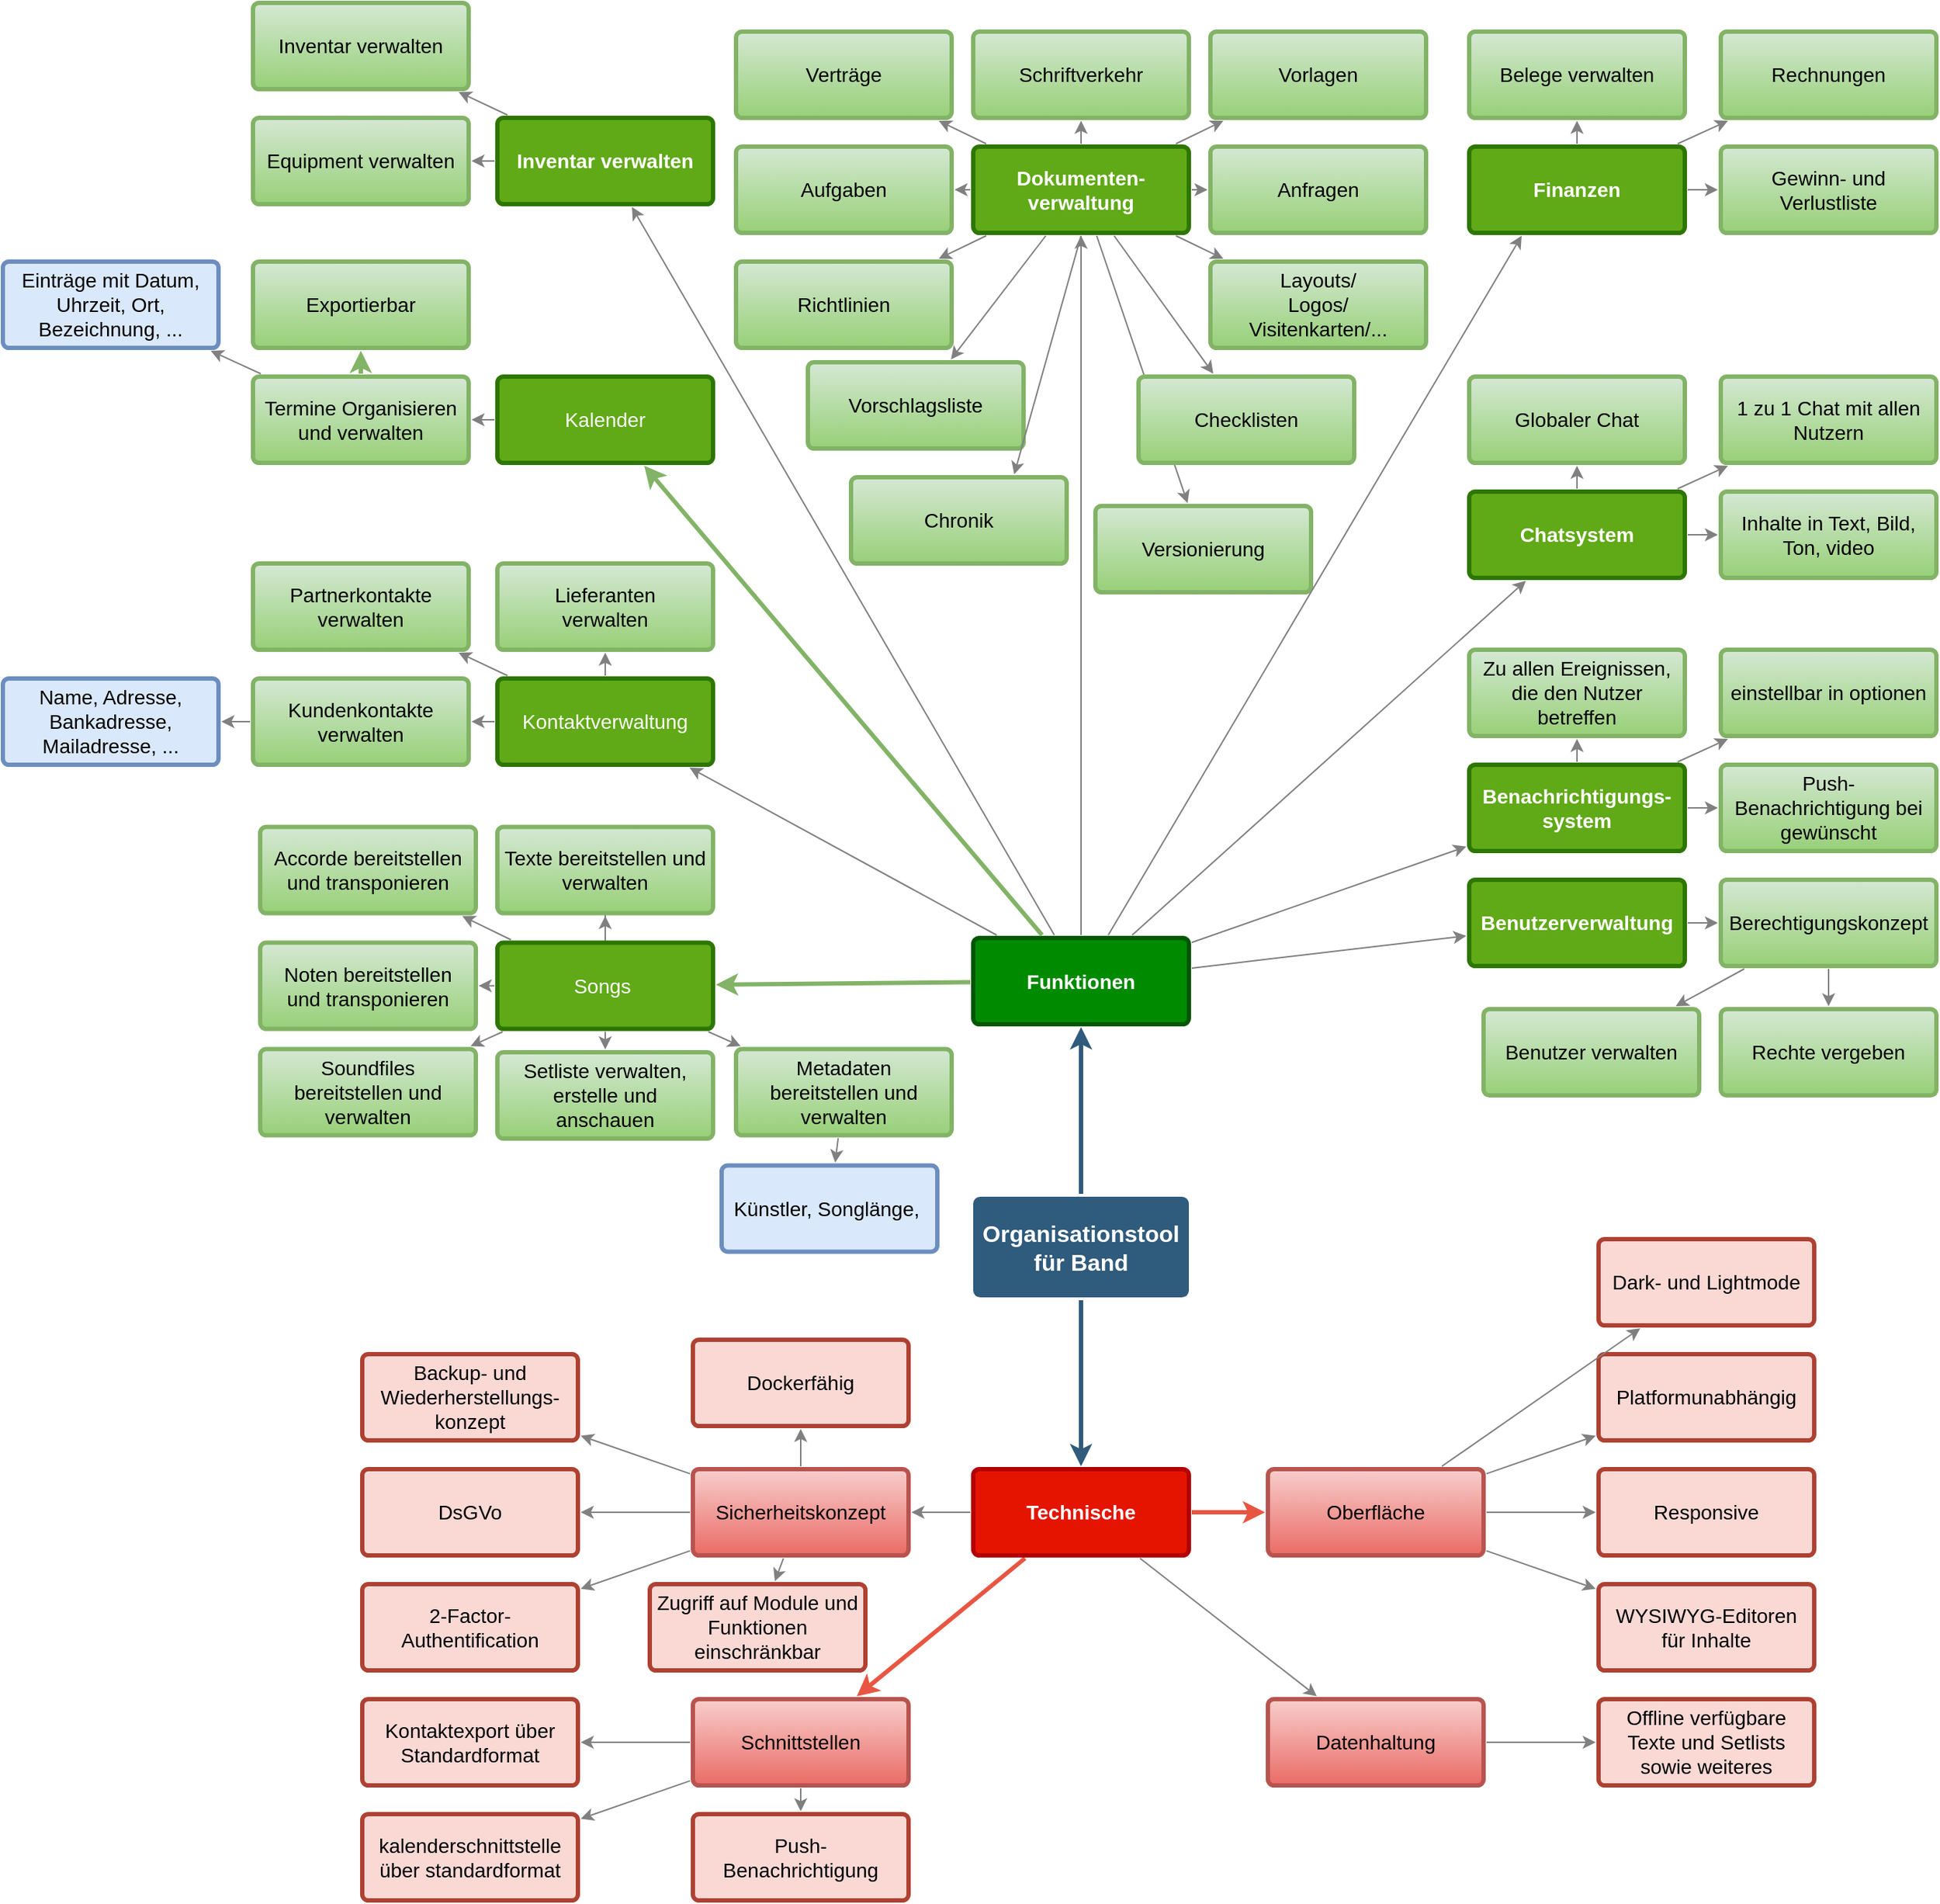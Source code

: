 <mxfile version="12.6.1" type="github">
  <diagram id="6a731a19-8d31-9384-78a2-239565b7b9f0" name="Page-1">
    <mxGraphModel dx="3086" dy="1657" grid="1" gridSize="10" guides="1" tooltips="1" connect="1" arrows="1" fold="1" page="1" pageScale="1" pageWidth="1169" pageHeight="827" background="#ffffff" math="0" shadow="0">
      <root>
        <mxCell id="0"/>
        <mxCell id="1" parent="0"/>
        <mxCell id="1745" value="" style="edgeStyle=none;rounded=0;jumpStyle=none;html=1;shadow=0;labelBackgroundColor=none;startArrow=none;startFill=0;endArrow=classic;endFill=1;jettySize=auto;orthogonalLoop=1;strokeColor=#2F5B7C;strokeWidth=3;fontFamily=Helvetica;fontSize=16;fontColor=#23445D;spacing=5;" parent="1" source="1749" target="1764" edge="1">
          <mxGeometry relative="1" as="geometry"/>
        </mxCell>
        <mxCell id="1748" value="" style="edgeStyle=none;rounded=0;jumpStyle=none;html=1;shadow=0;labelBackgroundColor=none;startArrow=none;startFill=0;endArrow=classic;endFill=1;jettySize=auto;orthogonalLoop=1;strokeColor=#2F5B7C;strokeWidth=3;fontFamily=Helvetica;fontSize=16;fontColor=#23445D;spacing=5;" parent="1" source="1749" target="1753" edge="1">
          <mxGeometry relative="1" as="geometry"/>
        </mxCell>
        <mxCell id="1749" value="Organisationstool für Band" style="rounded=1;whiteSpace=wrap;html=1;shadow=0;labelBackgroundColor=none;strokeColor=none;strokeWidth=3;fillColor=#2F5B7C;fontFamily=Helvetica;fontSize=16;fontColor=#FFFFFF;align=center;fontStyle=1;spacing=5;arcSize=7;perimeterSpacing=2;" parent="1" vertex="1">
          <mxGeometry x="-455" y="20.5" width="150" height="70" as="geometry"/>
        </mxCell>
        <mxCell id="1751" value="" style="edgeStyle=none;rounded=1;jumpStyle=none;html=1;shadow=0;labelBackgroundColor=none;startArrow=none;startFill=0;jettySize=auto;orthogonalLoop=1;strokeColor=#E85642;strokeWidth=3;fontFamily=Helvetica;fontSize=14;fontColor=#FFFFFF;spacing=5;fontStyle=1;fillColor=#b0e3e6;" parent="1" source="1753" target="1755" edge="1">
          <mxGeometry relative="1" as="geometry"/>
        </mxCell>
        <mxCell id="1752" value="" style="edgeStyle=none;rounded=1;jumpStyle=none;html=1;shadow=0;labelBackgroundColor=none;startArrow=none;startFill=0;jettySize=auto;orthogonalLoop=1;strokeColor=#E85642;strokeWidth=3;fontFamily=Helvetica;fontSize=14;fontColor=#FFFFFF;spacing=5;fontStyle=1;fillColor=#b0e3e6;" parent="1" source="1753" target="1754" edge="1">
          <mxGeometry relative="1" as="geometry"/>
        </mxCell>
        <mxCell id="g6IqDXz1Ok6miaDa0M3m-1898" value="" style="edgeStyle=none;rounded=0;orthogonalLoop=1;jettySize=auto;html=1;strokeColor=#808080;" parent="1" source="1753" target="g6IqDXz1Ok6miaDa0M3m-1885" edge="1">
          <mxGeometry relative="1" as="geometry"/>
        </mxCell>
        <mxCell id="1753" value="Technische" style="rounded=1;whiteSpace=wrap;html=1;shadow=0;labelBackgroundColor=none;strokeColor=#B20000;strokeWidth=3;fillColor=#e51400;fontFamily=Helvetica;fontSize=14;fontColor=#ffffff;align=center;spacing=5;fontStyle=1;arcSize=7;perimeterSpacing=2;" parent="1" vertex="1">
          <mxGeometry x="-455" y="210" width="150" height="60" as="geometry"/>
        </mxCell>
        <mxCell id="g6IqDXz1Ok6miaDa0M3m-1918" value="" style="edgeStyle=none;rounded=0;orthogonalLoop=1;jettySize=auto;html=1;strokeColor=#808080;" parent="1" source="1754" target="g6IqDXz1Ok6miaDa0M3m-1917" edge="1">
          <mxGeometry relative="1" as="geometry"/>
        </mxCell>
        <mxCell id="1754" value="Oberfläche" style="rounded=1;whiteSpace=wrap;html=1;shadow=0;labelBackgroundColor=none;strokeColor=#b85450;strokeWidth=3;fillColor=#f8cecc;fontFamily=Helvetica;fontSize=14;align=center;spacing=5;fontStyle=0;arcSize=7;perimeterSpacing=2;gradientColor=#ea6b66;" parent="1" vertex="1">
          <mxGeometry x="-250" y="210" width="150" height="60" as="geometry"/>
        </mxCell>
        <mxCell id="g6IqDXz1Ok6miaDa0M3m-1917" value="Responsive" style="rounded=1;whiteSpace=wrap;html=1;shadow=0;labelBackgroundColor=none;strokeColor=#ae4132;strokeWidth=3;fillColor=#fad9d5;fontFamily=Helvetica;fontSize=14;align=center;spacing=5;fontStyle=0;arcSize=7;perimeterSpacing=2;" parent="1" vertex="1">
          <mxGeometry x="-20" y="210" width="150" height="60" as="geometry"/>
        </mxCell>
        <mxCell id="g6IqDXz1Ok6miaDa0M3m-1908" value="" style="edgeStyle=none;rounded=0;orthogonalLoop=1;jettySize=auto;html=1;strokeColor=#808080;" parent="1" source="1755" target="g6IqDXz1Ok6miaDa0M3m-1907" edge="1">
          <mxGeometry relative="1" as="geometry"/>
        </mxCell>
        <mxCell id="g6IqDXz1Ok6miaDa0M3m-1910" value="" style="edgeStyle=none;rounded=0;orthogonalLoop=1;jettySize=auto;html=1;strokeColor=#808080;" parent="1" source="1755" target="g6IqDXz1Ok6miaDa0M3m-1909" edge="1">
          <mxGeometry relative="1" as="geometry"/>
        </mxCell>
        <mxCell id="1755" value="Schnittstellen" style="rounded=1;whiteSpace=wrap;html=1;shadow=0;labelBackgroundColor=none;strokeColor=#b85450;strokeWidth=3;fillColor=#f8cecc;fontFamily=Helvetica;fontSize=14;align=center;spacing=5;fontStyle=0;arcSize=7;perimeterSpacing=2;gradientColor=#ea6b66;" parent="1" vertex="1">
          <mxGeometry x="-650" y="370" width="150" height="60" as="geometry"/>
        </mxCell>
        <mxCell id="g6IqDXz1Ok6miaDa0M3m-1909" value="kalenderschnittstelle über standardformat" style="rounded=1;whiteSpace=wrap;html=1;shadow=0;labelBackgroundColor=none;strokeColor=#ae4132;strokeWidth=3;fillColor=#fad9d5;fontFamily=Helvetica;fontSize=14;align=center;spacing=5;fontStyle=0;arcSize=7;perimeterSpacing=2;" parent="1" vertex="1">
          <mxGeometry x="-880" y="450" width="150" height="60" as="geometry"/>
        </mxCell>
        <mxCell id="g6IqDXz1Ok6miaDa0M3m-1907" value="Kontaktexport über Standardformat" style="rounded=1;whiteSpace=wrap;html=1;shadow=0;labelBackgroundColor=none;strokeColor=#ae4132;strokeWidth=3;fillColor=#fad9d5;fontFamily=Helvetica;fontSize=14;align=center;spacing=5;fontStyle=0;arcSize=7;perimeterSpacing=2;" parent="1" vertex="1">
          <mxGeometry x="-880" y="370" width="150" height="60" as="geometry"/>
        </mxCell>
        <mxCell id="g6IqDXz1Ok6miaDa0M3m-1809" value="" style="edgeStyle=none;rounded=0;orthogonalLoop=1;jettySize=auto;html=1;strokeColor=#808080;" parent="1" source="1764" target="g6IqDXz1Ok6miaDa0M3m-1808" edge="1">
          <mxGeometry relative="1" as="geometry"/>
        </mxCell>
        <mxCell id="g6IqDXz1Ok6miaDa0M3m-1815" value="" style="edgeStyle=none;rounded=0;orthogonalLoop=1;jettySize=auto;html=1;strokeColor=#808080;" parent="1" source="1764" target="g6IqDXz1Ok6miaDa0M3m-1814" edge="1">
          <mxGeometry relative="1" as="geometry"/>
        </mxCell>
        <mxCell id="1764" value="Funktionen" style="rounded=1;whiteSpace=wrap;html=1;shadow=0;labelBackgroundColor=none;strokeColor=#005700;strokeWidth=3;fillColor=#008a00;fontFamily=Helvetica;fontSize=14;align=center;spacing=5;fontStyle=1;arcSize=7;perimeterSpacing=2;fontColor=#ffffff;" parent="1" vertex="1">
          <mxGeometry x="-455" y="-159.5" width="150" height="60" as="geometry"/>
        </mxCell>
        <mxCell id="g6IqDXz1Ok6miaDa0M3m-1814" value="Dokumenten-verwaltung" style="rounded=1;whiteSpace=wrap;html=1;shadow=0;labelBackgroundColor=none;strokeColor=#2D7600;strokeWidth=3;fillColor=#60a917;fontFamily=Helvetica;fontSize=14;align=center;spacing=5;fontStyle=1;arcSize=7;perimeterSpacing=2;fontColor=#ffffff;" parent="1" vertex="1">
          <mxGeometry x="-455" y="-710" width="150" height="60" as="geometry"/>
        </mxCell>
        <mxCell id="g6IqDXz1Ok6miaDa0M3m-1811" value="" style="edgeStyle=none;rounded=0;orthogonalLoop=1;jettySize=auto;html=1;strokeColor=#808080;" parent="1" source="g6IqDXz1Ok6miaDa0M3m-1808" target="g6IqDXz1Ok6miaDa0M3m-1810" edge="1">
          <mxGeometry relative="1" as="geometry"/>
        </mxCell>
        <mxCell id="g6IqDXz1Ok6miaDa0M3m-1813" value="" style="edgeStyle=none;rounded=0;orthogonalLoop=1;jettySize=auto;html=1;strokeColor=#808080;" parent="1" source="g6IqDXz1Ok6miaDa0M3m-1808" target="g6IqDXz1Ok6miaDa0M3m-1812" edge="1">
          <mxGeometry relative="1" as="geometry"/>
        </mxCell>
        <mxCell id="g6IqDXz1Ok6miaDa0M3m-1808" value="Inventar verwalten" style="rounded=1;whiteSpace=wrap;html=1;shadow=0;labelBackgroundColor=none;strokeColor=#2D7600;strokeWidth=3;fillColor=#60a917;fontFamily=Helvetica;fontSize=14;align=center;spacing=5;fontStyle=1;arcSize=7;perimeterSpacing=2;fontColor=#ffffff;" parent="1" vertex="1">
          <mxGeometry x="-786" y="-730" width="150" height="60" as="geometry"/>
        </mxCell>
        <mxCell id="g6IqDXz1Ok6miaDa0M3m-1812" value="Inventar verwalten" style="rounded=1;whiteSpace=wrap;html=1;shadow=0;labelBackgroundColor=none;strokeColor=#82b366;strokeWidth=3;fillColor=#d5e8d4;fontFamily=Helvetica;fontSize=14;align=center;spacing=5;fontStyle=0;arcSize=7;perimeterSpacing=2;gradientColor=#97d077;" parent="1" vertex="1">
          <mxGeometry x="-956" y="-810" width="150" height="60" as="geometry"/>
        </mxCell>
        <mxCell id="g6IqDXz1Ok6miaDa0M3m-1810" value="Equipment verwalten" style="rounded=1;whiteSpace=wrap;html=1;shadow=0;labelBackgroundColor=none;strokeColor=#82b366;strokeWidth=3;fillColor=#d5e8d4;fontFamily=Helvetica;fontSize=14;align=center;spacing=5;fontStyle=0;arcSize=7;perimeterSpacing=2;gradientColor=#97d077;" parent="1" vertex="1">
          <mxGeometry x="-956" y="-730" width="150" height="60" as="geometry"/>
        </mxCell>
        <mxCell id="g6IqDXz1Ok6miaDa0M3m-1883" value="" style="edgeStyle=none;rounded=0;orthogonalLoop=1;jettySize=auto;html=1;strokeColor=#808080;" parent="1" source="g6IqDXz1Ok6miaDa0M3m-1794" target="g6IqDXz1Ok6miaDa0M3m-1882" edge="1">
          <mxGeometry relative="1" as="geometry"/>
        </mxCell>
        <mxCell id="1765" value="Exportierbar" style="rounded=1;whiteSpace=wrap;html=1;shadow=0;labelBackgroundColor=none;strokeColor=#82b366;strokeWidth=3;fillColor=#d5e8d4;fontFamily=Helvetica;fontSize=14;align=center;spacing=5;arcSize=7;perimeterSpacing=2;gradientColor=#97d077;" parent="1" vertex="1">
          <mxGeometry x="-956" y="-630" width="150" height="60" as="geometry"/>
        </mxCell>
        <mxCell id="g6IqDXz1Ok6miaDa0M3m-1882" value="Einträge mit Datum, Uhrzeit, Ort, Bezeichnung, ..." style="rounded=1;whiteSpace=wrap;html=1;shadow=0;labelBackgroundColor=none;strokeColor=#6c8ebf;strokeWidth=3;fillColor=#dae8fc;fontFamily=Helvetica;fontSize=14;align=center;spacing=5;arcSize=7;perimeterSpacing=2;" parent="1" vertex="1">
          <mxGeometry x="-1130" y="-630" width="150" height="60" as="geometry"/>
        </mxCell>
        <mxCell id="1766" value="" style="edgeStyle=none;rounded=0;jumpStyle=none;html=1;shadow=0;labelBackgroundColor=none;startArrow=none;startFill=0;endArrow=classic;endFill=1;jettySize=auto;orthogonalLoop=1;strokeColor=#82b366;strokeWidth=3;fontFamily=Helvetica;fontSize=14;fontColor=#FFFFFF;spacing=5;gradientColor=#97d077;fillColor=#d5e8d4;" parent="1" source="g6IqDXz1Ok6miaDa0M3m-1794" target="1765" edge="1">
          <mxGeometry relative="1" as="geometry">
            <mxPoint x="-840" y="-500" as="sourcePoint"/>
          </mxGeometry>
        </mxCell>
        <mxCell id="g6IqDXz1Ok6miaDa0M3m-1795" value="" style="edgeStyle=none;rounded=0;orthogonalLoop=1;jettySize=auto;html=1;strokeColor=#808080;" parent="1" source="1767" target="g6IqDXz1Ok6miaDa0M3m-1794" edge="1">
          <mxGeometry relative="1" as="geometry"/>
        </mxCell>
        <mxCell id="g6IqDXz1Ok6miaDa0M3m-1799" value="" style="edgeStyle=none;rounded=0;orthogonalLoop=1;jettySize=auto;html=1;strokeColor=#808080;" parent="1" source="1764" target="g6IqDXz1Ok6miaDa0M3m-1798" edge="1">
          <mxGeometry relative="1" as="geometry"/>
        </mxCell>
        <mxCell id="1767" value="Kalender" style="rounded=1;whiteSpace=wrap;html=1;shadow=0;labelBackgroundColor=none;strokeColor=#2D7600;strokeWidth=3;fillColor=#60a917;fontFamily=Helvetica;fontSize=14;align=center;spacing=5;arcSize=7;perimeterSpacing=2;glass=0;comic=0;fontColor=#ffffff;" parent="1" vertex="1">
          <mxGeometry x="-786" y="-550" width="150" height="60" as="geometry"/>
        </mxCell>
        <mxCell id="g6IqDXz1Ok6miaDa0M3m-1801" value="" style="edgeStyle=none;rounded=0;orthogonalLoop=1;jettySize=auto;html=1;strokeColor=#808080;" parent="1" source="g6IqDXz1Ok6miaDa0M3m-1798" target="g6IqDXz1Ok6miaDa0M3m-1800" edge="1">
          <mxGeometry relative="1" as="geometry"/>
        </mxCell>
        <mxCell id="g6IqDXz1Ok6miaDa0M3m-1798" value="Kontaktverwaltung" style="rounded=1;whiteSpace=wrap;html=1;shadow=0;labelBackgroundColor=none;strokeColor=#2D7600;strokeWidth=3;fillColor=#60a917;fontFamily=Helvetica;fontSize=14;align=center;spacing=5;arcSize=7;perimeterSpacing=2;glass=0;comic=0;fontColor=#ffffff;" parent="1" vertex="1">
          <mxGeometry x="-786" y="-340" width="150" height="60" as="geometry"/>
        </mxCell>
        <mxCell id="g6IqDXz1Ok6miaDa0M3m-1803" value="" style="edgeStyle=none;rounded=0;orthogonalLoop=1;jettySize=auto;html=1;strokeColor=#808080;" parent="1" source="g6IqDXz1Ok6miaDa0M3m-1798" target="g6IqDXz1Ok6miaDa0M3m-1802" edge="1">
          <mxGeometry relative="1" as="geometry"/>
        </mxCell>
        <mxCell id="g6IqDXz1Ok6miaDa0M3m-1800" value="Lieferanten&lt;br&gt;verwalten" style="rounded=1;whiteSpace=wrap;html=1;shadow=0;labelBackgroundColor=none;strokeColor=#82b366;strokeWidth=3;fillColor=#d5e8d4;fontFamily=Helvetica;fontSize=14;align=center;spacing=5;arcSize=7;perimeterSpacing=2;glass=0;comic=0;gradientColor=#97d077;" parent="1" vertex="1">
          <mxGeometry x="-786" y="-420" width="150" height="60" as="geometry"/>
        </mxCell>
        <mxCell id="g6IqDXz1Ok6miaDa0M3m-1807" value="" style="edgeStyle=none;rounded=0;orthogonalLoop=1;jettySize=auto;html=1;strokeColor=#808080;exitX=0;exitY=0.5;exitDx=0;exitDy=0;" parent="1" source="g6IqDXz1Ok6miaDa0M3m-1798" target="g6IqDXz1Ok6miaDa0M3m-1806" edge="1">
          <mxGeometry relative="1" as="geometry"/>
        </mxCell>
        <mxCell id="g6IqDXz1Ok6miaDa0M3m-1802" value="Partnerkontakte verwalten" style="rounded=1;whiteSpace=wrap;html=1;shadow=0;labelBackgroundColor=none;strokeColor=#82b366;strokeWidth=3;fillColor=#d5e8d4;fontFamily=Helvetica;fontSize=14;align=center;spacing=5;arcSize=7;perimeterSpacing=2;glass=0;comic=0;gradientColor=#97d077;" parent="1" vertex="1">
          <mxGeometry x="-956" y="-420" width="150" height="60" as="geometry"/>
        </mxCell>
        <mxCell id="g6IqDXz1Ok6miaDa0M3m-1880" value="" style="edgeStyle=none;rounded=0;orthogonalLoop=1;jettySize=auto;html=1;strokeColor=#808080;" parent="1" source="g6IqDXz1Ok6miaDa0M3m-1806" target="g6IqDXz1Ok6miaDa0M3m-1879" edge="1">
          <mxGeometry relative="1" as="geometry"/>
        </mxCell>
        <mxCell id="g6IqDXz1Ok6miaDa0M3m-1806" value="Kundenkontakte verwalten" style="rounded=1;whiteSpace=wrap;html=1;shadow=0;labelBackgroundColor=none;strokeColor=#82b366;strokeWidth=3;fillColor=#d5e8d4;fontFamily=Helvetica;fontSize=14;align=center;spacing=5;arcSize=7;perimeterSpacing=2;glass=0;comic=0;gradientColor=#97d077;" parent="1" vertex="1">
          <mxGeometry x="-956" y="-340" width="150" height="60" as="geometry"/>
        </mxCell>
        <mxCell id="g6IqDXz1Ok6miaDa0M3m-1879" value="Name, Adresse, Bankadresse, Mailadresse, ..." style="rounded=1;whiteSpace=wrap;html=1;shadow=0;labelBackgroundColor=none;strokeColor=#6c8ebf;strokeWidth=3;fillColor=#dae8fc;fontFamily=Helvetica;fontSize=14;align=center;spacing=5;arcSize=7;perimeterSpacing=2;glass=0;comic=0;" parent="1" vertex="1">
          <mxGeometry x="-1130" y="-340" width="150" height="60" as="geometry"/>
        </mxCell>
        <mxCell id="g6IqDXz1Ok6miaDa0M3m-1794" value="Termine Organisieren und verwalten" style="rounded=1;whiteSpace=wrap;html=1;shadow=0;labelBackgroundColor=none;strokeColor=#82b366;strokeWidth=3;fillColor=#d5e8d4;fontFamily=Helvetica;fontSize=14;align=center;spacing=5;arcSize=7;perimeterSpacing=2;glass=0;comic=0;gradientColor=#97d077;" parent="1" vertex="1">
          <mxGeometry x="-956" y="-550" width="150" height="60" as="geometry"/>
        </mxCell>
        <mxCell id="1768" value="" style="edgeStyle=none;rounded=0;jumpStyle=none;html=1;shadow=0;labelBackgroundColor=none;startArrow=none;startFill=0;endArrow=classic;endFill=1;jettySize=auto;orthogonalLoop=1;strokeColor=#82b366;strokeWidth=3;fontFamily=Helvetica;fontSize=14;fontColor=#FFFFFF;spacing=5;gradientColor=#97d077;fillColor=#d5e8d4;" parent="1" source="1764" target="1767" edge="1">
          <mxGeometry relative="1" as="geometry"/>
        </mxCell>
        <mxCell id="g6IqDXz1Ok6miaDa0M3m-1782" value="" style="edgeStyle=orthogonalEdgeStyle;rounded=0;orthogonalLoop=1;jettySize=auto;html=1;strokeColor=#808080;" parent="1" source="1769" target="g6IqDXz1Ok6miaDa0M3m-1781" edge="1">
          <mxGeometry relative="1" as="geometry"/>
        </mxCell>
        <mxCell id="g6IqDXz1Ok6miaDa0M3m-1784" value="" style="rounded=0;orthogonalLoop=1;jettySize=auto;html=1;strokeColor=#808080;" parent="1" source="1769" target="g6IqDXz1Ok6miaDa0M3m-1783" edge="1">
          <mxGeometry relative="1" as="geometry"/>
        </mxCell>
        <mxCell id="g6IqDXz1Ok6miaDa0M3m-1786" value="" style="edgeStyle=none;rounded=0;orthogonalLoop=1;jettySize=auto;html=1;strokeColor=#808080;" parent="1" source="1769" target="g6IqDXz1Ok6miaDa0M3m-1785" edge="1">
          <mxGeometry relative="1" as="geometry"/>
        </mxCell>
        <mxCell id="g6IqDXz1Ok6miaDa0M3m-1788" value="" style="edgeStyle=none;rounded=0;orthogonalLoop=1;jettySize=auto;html=1;strokeColor=#808080;" parent="1" source="1769" target="g6IqDXz1Ok6miaDa0M3m-1787" edge="1">
          <mxGeometry relative="1" as="geometry"/>
        </mxCell>
        <mxCell id="g6IqDXz1Ok6miaDa0M3m-1790" value="" style="edgeStyle=none;rounded=0;orthogonalLoop=1;jettySize=auto;html=1;strokeColor=#808080;" parent="1" source="1769" target="g6IqDXz1Ok6miaDa0M3m-1789" edge="1">
          <mxGeometry relative="1" as="geometry"/>
        </mxCell>
        <mxCell id="g6IqDXz1Ok6miaDa0M3m-1797" value="" style="edgeStyle=none;rounded=0;orthogonalLoop=1;jettySize=auto;html=1;strokeColor=#808080;" parent="1" source="1769" target="g6IqDXz1Ok6miaDa0M3m-1796" edge="1">
          <mxGeometry relative="1" as="geometry"/>
        </mxCell>
        <mxCell id="1769" value="Songs&amp;nbsp;" style="rounded=1;whiteSpace=wrap;html=1;shadow=0;labelBackgroundColor=none;strokeColor=#2D7600;strokeWidth=3;fillColor=#60a917;fontFamily=Helvetica;fontSize=14;align=center;spacing=5;arcSize=7;perimeterSpacing=2;fontColor=#ffffff;" parent="1" vertex="1">
          <mxGeometry x="-786" y="-156.25" width="150" height="60" as="geometry"/>
        </mxCell>
        <mxCell id="g6IqDXz1Ok6miaDa0M3m-1796" value="Setliste verwalten, erstelle und anschauen" style="rounded=1;whiteSpace=wrap;html=1;shadow=0;labelBackgroundColor=none;strokeColor=#82b366;strokeWidth=3;fillColor=#d5e8d4;fontFamily=Helvetica;fontSize=14;align=center;spacing=5;arcSize=7;perimeterSpacing=2;gradientColor=#97d077;" parent="1" vertex="1">
          <mxGeometry x="-786" y="-80" width="150" height="60" as="geometry"/>
        </mxCell>
        <mxCell id="g6IqDXz1Ok6miaDa0M3m-1878" value="" style="edgeStyle=none;rounded=0;orthogonalLoop=1;jettySize=auto;html=1;strokeColor=#808080;" parent="1" source="g6IqDXz1Ok6miaDa0M3m-1789" target="g6IqDXz1Ok6miaDa0M3m-1877" edge="1">
          <mxGeometry relative="1" as="geometry"/>
        </mxCell>
        <mxCell id="g6IqDXz1Ok6miaDa0M3m-1789" value="Metadaten bereitstellen und verwalten" style="rounded=1;whiteSpace=wrap;html=1;shadow=0;labelBackgroundColor=none;strokeColor=#82b366;strokeWidth=3;fillColor=#d5e8d4;fontFamily=Helvetica;fontSize=14;align=center;spacing=5;arcSize=7;perimeterSpacing=2;gradientColor=#97d077;" parent="1" vertex="1">
          <mxGeometry x="-620" y="-82.25" width="150" height="60" as="geometry"/>
        </mxCell>
        <mxCell id="g6IqDXz1Ok6miaDa0M3m-1877" value="Künstler, Songlänge,&amp;nbsp;" style="rounded=1;whiteSpace=wrap;html=1;shadow=0;labelBackgroundColor=none;strokeColor=#6c8ebf;strokeWidth=3;fillColor=#dae8fc;fontFamily=Helvetica;fontSize=14;align=center;spacing=5;arcSize=7;perimeterSpacing=2;" parent="1" vertex="1">
          <mxGeometry x="-630" y="-1.29" width="150" height="60" as="geometry"/>
        </mxCell>
        <mxCell id="g6IqDXz1Ok6miaDa0M3m-1787" value="Soundfiles&lt;br&gt;bereitstellen und verwalten" style="rounded=1;whiteSpace=wrap;html=1;shadow=0;labelBackgroundColor=none;strokeColor=#82b366;strokeWidth=3;fillColor=#d5e8d4;fontFamily=Helvetica;fontSize=14;align=center;spacing=5;arcSize=7;perimeterSpacing=2;gradientColor=#97d077;" parent="1" vertex="1">
          <mxGeometry x="-951" y="-82.25" width="150" height="60" as="geometry"/>
        </mxCell>
        <mxCell id="g6IqDXz1Ok6miaDa0M3m-1785" value="Noten bereitstellen und transponieren" style="rounded=1;whiteSpace=wrap;html=1;shadow=0;labelBackgroundColor=none;strokeColor=#82b366;strokeWidth=3;fillColor=#d5e8d4;fontFamily=Helvetica;fontSize=14;align=center;spacing=5;arcSize=7;perimeterSpacing=2;gradientColor=#97d077;" parent="1" vertex="1">
          <mxGeometry x="-951" y="-156.25" width="150" height="60" as="geometry"/>
        </mxCell>
        <mxCell id="g6IqDXz1Ok6miaDa0M3m-1783" value="Accorde bereitstellen und transponieren" style="rounded=1;whiteSpace=wrap;html=1;shadow=0;labelBackgroundColor=none;strokeColor=#82b366;strokeWidth=3;fillColor=#d5e8d4;fontFamily=Helvetica;fontSize=14;align=center;spacing=5;arcSize=7;perimeterSpacing=2;gradientColor=#97d077;" parent="1" vertex="1">
          <mxGeometry x="-951" y="-236.75" width="150" height="60" as="geometry"/>
        </mxCell>
        <mxCell id="g6IqDXz1Ok6miaDa0M3m-1781" value="Texte bereitstellen und verwalten" style="rounded=1;whiteSpace=wrap;html=1;shadow=0;labelBackgroundColor=none;strokeColor=#82b366;strokeWidth=3;fillColor=#d5e8d4;fontFamily=Helvetica;fontSize=14;align=center;spacing=5;arcSize=7;perimeterSpacing=2;gradientColor=#97d077;" parent="1" vertex="1">
          <mxGeometry x="-786" y="-236.75" width="150" height="60" as="geometry"/>
        </mxCell>
        <mxCell id="1770" value="" style="edgeStyle=none;rounded=0;jumpStyle=none;html=1;shadow=0;labelBackgroundColor=none;startArrow=none;startFill=0;endArrow=classic;endFill=1;jettySize=auto;orthogonalLoop=1;strokeColor=#82b366;strokeWidth=3;fontFamily=Helvetica;fontSize=14;fontColor=#FFFFFF;spacing=5;gradientColor=#97d077;fillColor=#d5e8d4;" parent="1" source="1764" target="1769" edge="1">
          <mxGeometry relative="1" as="geometry">
            <mxPoint x="-488" y="-66.783" as="sourcePoint"/>
          </mxGeometry>
        </mxCell>
        <mxCell id="g6IqDXz1Ok6miaDa0M3m-1817" value="" style="edgeStyle=none;rounded=0;orthogonalLoop=1;jettySize=auto;html=1;strokeColor=#808080;" parent="1" source="g6IqDXz1Ok6miaDa0M3m-1814" target="g6IqDXz1Ok6miaDa0M3m-1816" edge="1">
          <mxGeometry relative="1" as="geometry">
            <mxPoint x="-270" y="-570" as="sourcePoint"/>
          </mxGeometry>
        </mxCell>
        <mxCell id="g6IqDXz1Ok6miaDa0M3m-1816" value="Richtlinien" style="rounded=1;whiteSpace=wrap;html=1;shadow=0;labelBackgroundColor=none;strokeColor=#82b366;strokeWidth=3;fillColor=#d5e8d4;fontFamily=Helvetica;fontSize=14;align=center;spacing=5;arcSize=7;perimeterSpacing=2;glass=0;comic=0;gradientColor=#97d077;" parent="1" vertex="1">
          <mxGeometry x="-620" y="-630" width="150" height="60" as="geometry"/>
        </mxCell>
        <mxCell id="g6IqDXz1Ok6miaDa0M3m-1818" value="Aufgaben" style="rounded=1;whiteSpace=wrap;html=1;shadow=0;labelBackgroundColor=none;strokeColor=#82b366;strokeWidth=3;fillColor=#d5e8d4;fontFamily=Helvetica;fontSize=14;align=center;spacing=5;arcSize=7;perimeterSpacing=2;glass=0;comic=0;gradientColor=#97d077;" parent="1" vertex="1">
          <mxGeometry x="-620" y="-710" width="150" height="60" as="geometry"/>
        </mxCell>
        <mxCell id="g6IqDXz1Ok6miaDa0M3m-1821" value="Verträge" style="rounded=1;whiteSpace=wrap;html=1;shadow=0;labelBackgroundColor=none;strokeColor=#82b366;strokeWidth=3;fillColor=#d5e8d4;fontFamily=Helvetica;fontSize=14;align=center;spacing=5;arcSize=7;perimeterSpacing=2;glass=0;comic=0;gradientColor=#97d077;" parent="1" vertex="1">
          <mxGeometry x="-620" y="-790" width="150" height="60" as="geometry"/>
        </mxCell>
        <mxCell id="g6IqDXz1Ok6miaDa0M3m-1822" value="Schriftverkehr" style="rounded=1;whiteSpace=wrap;html=1;shadow=0;labelBackgroundColor=none;strokeColor=#82b366;strokeWidth=3;fillColor=#d5e8d4;fontFamily=Helvetica;fontSize=14;align=center;spacing=5;arcSize=7;perimeterSpacing=2;glass=0;comic=0;gradientColor=#97d077;" parent="1" vertex="1">
          <mxGeometry x="-455" y="-790" width="150" height="60" as="geometry"/>
        </mxCell>
        <mxCell id="g6IqDXz1Ok6miaDa0M3m-1823" value="Vorlagen" style="rounded=1;whiteSpace=wrap;html=1;shadow=0;labelBackgroundColor=none;strokeColor=#82b366;strokeWidth=3;fillColor=#d5e8d4;fontFamily=Helvetica;fontSize=14;align=center;spacing=5;arcSize=7;perimeterSpacing=2;glass=0;comic=0;gradientColor=#97d077;" parent="1" vertex="1">
          <mxGeometry x="-290" y="-790" width="150" height="60" as="geometry"/>
        </mxCell>
        <mxCell id="g6IqDXz1Ok6miaDa0M3m-1824" value="Anfragen" style="rounded=1;whiteSpace=wrap;html=1;shadow=0;labelBackgroundColor=none;strokeColor=#82b366;strokeWidth=3;fillColor=#d5e8d4;fontFamily=Helvetica;fontSize=14;align=center;spacing=5;arcSize=7;perimeterSpacing=2;glass=0;comic=0;gradientColor=#97d077;" parent="1" vertex="1">
          <mxGeometry x="-290" y="-710" width="150" height="60" as="geometry"/>
        </mxCell>
        <mxCell id="g6IqDXz1Ok6miaDa0M3m-1825" value="Layouts/&lt;br&gt;Logos/&lt;br&gt;Visitenkarten/..." style="rounded=1;whiteSpace=wrap;html=1;shadow=0;labelBackgroundColor=none;strokeColor=#82b366;strokeWidth=3;fillColor=#d5e8d4;fontFamily=Helvetica;fontSize=14;align=center;spacing=5;arcSize=7;perimeterSpacing=2;glass=0;comic=0;gradientColor=#97d077;" parent="1" vertex="1">
          <mxGeometry x="-290" y="-630" width="150" height="60" as="geometry"/>
        </mxCell>
        <mxCell id="g6IqDXz1Ok6miaDa0M3m-1826" value="" style="edgeStyle=none;rounded=0;orthogonalLoop=1;jettySize=auto;html=1;strokeColor=#808080;" parent="1" source="g6IqDXz1Ok6miaDa0M3m-1814" target="g6IqDXz1Ok6miaDa0M3m-1825" edge="1">
          <mxGeometry relative="1" as="geometry">
            <mxPoint x="-436" y="-638" as="sourcePoint"/>
            <mxPoint x="-469" y="-622" as="targetPoint"/>
          </mxGeometry>
        </mxCell>
        <mxCell id="g6IqDXz1Ok6miaDa0M3m-1827" value="" style="edgeStyle=none;rounded=0;orthogonalLoop=1;jettySize=auto;html=1;strokeColor=#808080;" parent="1" source="g6IqDXz1Ok6miaDa0M3m-1814" target="g6IqDXz1Ok6miaDa0M3m-1818" edge="1">
          <mxGeometry relative="1" as="geometry">
            <mxPoint x="-426" y="-628" as="sourcePoint"/>
            <mxPoint x="-459" y="-612" as="targetPoint"/>
          </mxGeometry>
        </mxCell>
        <mxCell id="g6IqDXz1Ok6miaDa0M3m-1828" value="" style="edgeStyle=none;rounded=0;orthogonalLoop=1;jettySize=auto;html=1;strokeColor=#808080;" parent="1" source="g6IqDXz1Ok6miaDa0M3m-1814" target="g6IqDXz1Ok6miaDa0M3m-1824" edge="1">
          <mxGeometry relative="1" as="geometry">
            <mxPoint x="-410" y="-590" as="sourcePoint"/>
            <mxPoint x="-449" y="-602" as="targetPoint"/>
          </mxGeometry>
        </mxCell>
        <mxCell id="g6IqDXz1Ok6miaDa0M3m-1829" value="" style="edgeStyle=none;rounded=0;orthogonalLoop=1;jettySize=auto;html=1;strokeColor=#808080;" parent="1" source="g6IqDXz1Ok6miaDa0M3m-1814" target="g6IqDXz1Ok6miaDa0M3m-1821" edge="1">
          <mxGeometry relative="1" as="geometry">
            <mxPoint x="-406" y="-608" as="sourcePoint"/>
            <mxPoint x="-439" y="-592" as="targetPoint"/>
          </mxGeometry>
        </mxCell>
        <mxCell id="g6IqDXz1Ok6miaDa0M3m-1830" value="" style="edgeStyle=none;rounded=0;orthogonalLoop=1;jettySize=auto;html=1;strokeColor=#808080;" parent="1" source="g6IqDXz1Ok6miaDa0M3m-1814" target="g6IqDXz1Ok6miaDa0M3m-1822" edge="1">
          <mxGeometry relative="1" as="geometry">
            <mxPoint x="-396" y="-598" as="sourcePoint"/>
            <mxPoint x="-429" y="-582" as="targetPoint"/>
          </mxGeometry>
        </mxCell>
        <mxCell id="g6IqDXz1Ok6miaDa0M3m-1831" value="" style="edgeStyle=none;rounded=0;orthogonalLoop=1;jettySize=auto;html=1;strokeColor=#808080;" parent="1" source="g6IqDXz1Ok6miaDa0M3m-1814" target="g6IqDXz1Ok6miaDa0M3m-1823" edge="1">
          <mxGeometry relative="1" as="geometry">
            <mxPoint x="-386" y="-588" as="sourcePoint"/>
            <mxPoint x="-419" y="-572" as="targetPoint"/>
          </mxGeometry>
        </mxCell>
        <mxCell id="g6IqDXz1Ok6miaDa0M3m-1915" value="" style="edgeStyle=none;rounded=0;orthogonalLoop=1;jettySize=auto;html=1;strokeColor=#808080;" parent="1" source="g6IqDXz1Ok6miaDa0M3m-1814" target="g6IqDXz1Ok6miaDa0M3m-1914" edge="1">
          <mxGeometry relative="1" as="geometry"/>
        </mxCell>
        <mxCell id="g6IqDXz1Ok6miaDa0M3m-1832" value="Checklisten" style="rounded=1;whiteSpace=wrap;html=1;shadow=0;labelBackgroundColor=none;strokeColor=#82b366;strokeWidth=3;fillColor=#d5e8d4;fontFamily=Helvetica;fontSize=14;align=center;spacing=5;arcSize=7;perimeterSpacing=2;glass=0;comic=0;gradientColor=#97d077;" parent="1" vertex="1">
          <mxGeometry x="-340" y="-550" width="150" height="60" as="geometry"/>
        </mxCell>
        <mxCell id="g6IqDXz1Ok6miaDa0M3m-1914" value="Versionierung" style="rounded=1;whiteSpace=wrap;html=1;shadow=0;labelBackgroundColor=none;strokeColor=#82b366;strokeWidth=3;fillColor=#d5e8d4;fontFamily=Helvetica;fontSize=14;align=center;spacing=5;arcSize=7;perimeterSpacing=2;glass=0;comic=0;gradientColor=#97d077;" parent="1" vertex="1">
          <mxGeometry x="-370" y="-460" width="150" height="60" as="geometry"/>
        </mxCell>
        <mxCell id="g6IqDXz1Ok6miaDa0M3m-1833" value="" style="edgeStyle=none;rounded=0;orthogonalLoop=1;jettySize=auto;html=1;strokeColor=#808080;" parent="1" source="g6IqDXz1Ok6miaDa0M3m-1814" target="g6IqDXz1Ok6miaDa0M3m-1832" edge="1">
          <mxGeometry relative="1" as="geometry">
            <mxPoint x="-370" y="-151.5" as="sourcePoint"/>
            <mxPoint x="-370" y="-638" as="targetPoint"/>
          </mxGeometry>
        </mxCell>
        <mxCell id="g6IqDXz1Ok6miaDa0M3m-1834" value="Vorschlagsliste" style="rounded=1;whiteSpace=wrap;html=1;shadow=0;labelBackgroundColor=none;strokeColor=#82b366;strokeWidth=3;fillColor=#d5e8d4;fontFamily=Helvetica;fontSize=14;align=center;spacing=5;arcSize=7;perimeterSpacing=2;glass=0;comic=0;gradientColor=#97d077;" parent="1" vertex="1">
          <mxGeometry x="-570" y="-560" width="150" height="60" as="geometry"/>
        </mxCell>
        <mxCell id="g6IqDXz1Ok6miaDa0M3m-1835" value="" style="edgeStyle=none;rounded=0;orthogonalLoop=1;jettySize=auto;html=1;strokeColor=#808080;" parent="1" source="g6IqDXz1Ok6miaDa0M3m-1814" target="g6IqDXz1Ok6miaDa0M3m-1834" edge="1">
          <mxGeometry relative="1" as="geometry">
            <mxPoint x="-347" y="-638" as="sourcePoint"/>
            <mxPoint x="-278" y="-542" as="targetPoint"/>
          </mxGeometry>
        </mxCell>
        <mxCell id="g6IqDXz1Ok6miaDa0M3m-1836" value="Finanzen" style="rounded=1;whiteSpace=wrap;html=1;shadow=0;labelBackgroundColor=none;strokeColor=#2D7600;strokeWidth=3;fillColor=#60a917;fontFamily=Helvetica;fontSize=14;align=center;spacing=5;fontStyle=1;arcSize=7;perimeterSpacing=2;fontColor=#ffffff;" parent="1" vertex="1">
          <mxGeometry x="-110" y="-710" width="150" height="60" as="geometry"/>
        </mxCell>
        <mxCell id="g6IqDXz1Ok6miaDa0M3m-1839" value="Gewinn- und Verlustliste" style="rounded=1;whiteSpace=wrap;html=1;shadow=0;labelBackgroundColor=none;strokeColor=#82b366;strokeWidth=3;fillColor=#d5e8d4;fontFamily=Helvetica;fontSize=14;align=center;spacing=5;arcSize=7;perimeterSpacing=2;glass=0;comic=0;gradientColor=#97d077;" parent="1" vertex="1">
          <mxGeometry x="65" y="-710" width="150" height="60" as="geometry"/>
        </mxCell>
        <mxCell id="g6IqDXz1Ok6miaDa0M3m-1840" value="Belege verwalten" style="rounded=1;whiteSpace=wrap;html=1;shadow=0;labelBackgroundColor=none;strokeColor=#82b366;strokeWidth=3;fillColor=#d5e8d4;fontFamily=Helvetica;fontSize=14;align=center;spacing=5;arcSize=7;perimeterSpacing=2;glass=0;comic=0;gradientColor=#97d077;" parent="1" vertex="1">
          <mxGeometry x="-110" y="-790" width="150" height="60" as="geometry"/>
        </mxCell>
        <mxCell id="g6IqDXz1Ok6miaDa0M3m-1846" value="" style="edgeStyle=none;rounded=0;orthogonalLoop=1;jettySize=auto;html=1;strokeColor=#808080;" parent="1" source="g6IqDXz1Ok6miaDa0M3m-1836" target="g6IqDXz1Ok6miaDa0M3m-1839" edge="1">
          <mxGeometry relative="1" as="geometry">
            <mxPoint x="-81" y="-628" as="sourcePoint"/>
            <mxPoint x="-114" y="-612" as="targetPoint"/>
          </mxGeometry>
        </mxCell>
        <mxCell id="g6IqDXz1Ok6miaDa0M3m-1848" value="" style="edgeStyle=none;rounded=0;orthogonalLoop=1;jettySize=auto;html=1;strokeColor=#808080;" parent="1" source="g6IqDXz1Ok6miaDa0M3m-1836" target="g6IqDXz1Ok6miaDa0M3m-1840" edge="1">
          <mxGeometry relative="1" as="geometry">
            <mxPoint x="-61" y="-608" as="sourcePoint"/>
            <mxPoint x="-94" y="-592" as="targetPoint"/>
          </mxGeometry>
        </mxCell>
        <mxCell id="g6IqDXz1Ok6miaDa0M3m-1855" value="Rechnungen" style="rounded=1;whiteSpace=wrap;html=1;shadow=0;labelBackgroundColor=none;strokeColor=#82b366;strokeWidth=3;fillColor=#d5e8d4;fontFamily=Helvetica;fontSize=14;align=center;spacing=5;arcSize=7;perimeterSpacing=2;glass=0;comic=0;gradientColor=#97d077;" parent="1" vertex="1">
          <mxGeometry x="65" y="-790" width="150" height="60" as="geometry"/>
        </mxCell>
        <mxCell id="g6IqDXz1Ok6miaDa0M3m-1857" value="" style="edgeStyle=none;rounded=0;orthogonalLoop=1;jettySize=auto;html=1;strokeColor=#808080;" parent="1" source="g6IqDXz1Ok6miaDa0M3m-1836" target="g6IqDXz1Ok6miaDa0M3m-1855" edge="1">
          <mxGeometry relative="1" as="geometry">
            <mxPoint x="-25" y="-702" as="sourcePoint"/>
            <mxPoint x="-25" y="-718" as="targetPoint"/>
          </mxGeometry>
        </mxCell>
        <mxCell id="g6IqDXz1Ok6miaDa0M3m-1858" value="" style="edgeStyle=none;rounded=0;orthogonalLoop=1;jettySize=auto;html=1;strokeColor=#808080;entryX=0.25;entryY=1;entryDx=0;entryDy=0;" parent="1" source="1764" target="g6IqDXz1Ok6miaDa0M3m-1836" edge="1">
          <mxGeometry relative="1" as="geometry">
            <mxPoint x="-370" y="-151.5" as="sourcePoint"/>
            <mxPoint x="-370" y="-638" as="targetPoint"/>
          </mxGeometry>
        </mxCell>
        <mxCell id="g6IqDXz1Ok6miaDa0M3m-1859" value="Chatsystem" style="rounded=1;whiteSpace=wrap;html=1;shadow=0;labelBackgroundColor=none;strokeColor=#2D7600;strokeWidth=3;fillColor=#60a917;fontFamily=Helvetica;fontSize=14;align=center;spacing=5;fontStyle=1;arcSize=7;perimeterSpacing=2;fontColor=#ffffff;" parent="1" vertex="1">
          <mxGeometry x="-110" y="-470" width="150" height="60" as="geometry"/>
        </mxCell>
        <mxCell id="g6IqDXz1Ok6miaDa0M3m-1860" value="Inhalte in Text, Bild, Ton, video" style="rounded=1;whiteSpace=wrap;html=1;shadow=0;labelBackgroundColor=none;strokeColor=#82b366;strokeWidth=3;fillColor=#d5e8d4;fontFamily=Helvetica;fontSize=14;align=center;spacing=5;arcSize=7;perimeterSpacing=2;glass=0;comic=0;gradientColor=#97d077;" parent="1" vertex="1">
          <mxGeometry x="65" y="-470" width="150" height="60" as="geometry"/>
        </mxCell>
        <mxCell id="g6IqDXz1Ok6miaDa0M3m-1861" value="Globaler Chat" style="rounded=1;whiteSpace=wrap;html=1;shadow=0;labelBackgroundColor=none;strokeColor=#82b366;strokeWidth=3;fillColor=#d5e8d4;fontFamily=Helvetica;fontSize=14;align=center;spacing=5;arcSize=7;perimeterSpacing=2;glass=0;comic=0;gradientColor=#97d077;" parent="1" vertex="1">
          <mxGeometry x="-110" y="-550" width="150" height="60" as="geometry"/>
        </mxCell>
        <mxCell id="g6IqDXz1Ok6miaDa0M3m-1862" value="" style="edgeStyle=none;rounded=0;orthogonalLoop=1;jettySize=auto;html=1;strokeColor=#808080;" parent="1" source="g6IqDXz1Ok6miaDa0M3m-1859" target="g6IqDXz1Ok6miaDa0M3m-1860" edge="1">
          <mxGeometry relative="1" as="geometry">
            <mxPoint x="-81" y="-388" as="sourcePoint"/>
            <mxPoint x="-114" y="-372" as="targetPoint"/>
          </mxGeometry>
        </mxCell>
        <mxCell id="g6IqDXz1Ok6miaDa0M3m-1863" value="" style="edgeStyle=none;rounded=0;orthogonalLoop=1;jettySize=auto;html=1;strokeColor=#808080;" parent="1" source="g6IqDXz1Ok6miaDa0M3m-1859" target="g6IqDXz1Ok6miaDa0M3m-1861" edge="1">
          <mxGeometry relative="1" as="geometry">
            <mxPoint x="-61" y="-368" as="sourcePoint"/>
            <mxPoint x="-94" y="-352" as="targetPoint"/>
          </mxGeometry>
        </mxCell>
        <mxCell id="g6IqDXz1Ok6miaDa0M3m-1864" value="1 zu 1 Chat mit allen Nutzern" style="rounded=1;whiteSpace=wrap;html=1;shadow=0;labelBackgroundColor=none;strokeColor=#82b366;strokeWidth=3;fillColor=#d5e8d4;fontFamily=Helvetica;fontSize=14;align=center;spacing=5;arcSize=7;perimeterSpacing=2;glass=0;comic=0;gradientColor=#97d077;" parent="1" vertex="1">
          <mxGeometry x="65" y="-550" width="150" height="60" as="geometry"/>
        </mxCell>
        <mxCell id="g6IqDXz1Ok6miaDa0M3m-1865" value="" style="edgeStyle=none;rounded=0;orthogonalLoop=1;jettySize=auto;html=1;strokeColor=#808080;" parent="1" source="g6IqDXz1Ok6miaDa0M3m-1859" target="g6IqDXz1Ok6miaDa0M3m-1864" edge="1">
          <mxGeometry relative="1" as="geometry">
            <mxPoint x="-25" y="-462" as="sourcePoint"/>
            <mxPoint x="-25" y="-478" as="targetPoint"/>
          </mxGeometry>
        </mxCell>
        <mxCell id="g6IqDXz1Ok6miaDa0M3m-1866" value="" style="edgeStyle=none;rounded=0;orthogonalLoop=1;jettySize=auto;html=1;strokeColor=#808080;" parent="1" source="1764" target="g6IqDXz1Ok6miaDa0M3m-1859" edge="1">
          <mxGeometry relative="1" as="geometry">
            <mxPoint x="-349.946" y="-151.5" as="sourcePoint"/>
            <mxPoint x="-45.054" y="-638" as="targetPoint"/>
          </mxGeometry>
        </mxCell>
        <mxCell id="g6IqDXz1Ok6miaDa0M3m-1867" value="Benachrichtigungs-&lt;br&gt;system" style="rounded=1;whiteSpace=wrap;html=1;shadow=0;labelBackgroundColor=none;strokeColor=#2D7600;strokeWidth=3;fillColor=#60a917;fontFamily=Helvetica;fontSize=14;align=center;spacing=5;fontStyle=1;arcSize=7;perimeterSpacing=2;fontColor=#ffffff;" parent="1" vertex="1">
          <mxGeometry x="-110" y="-280" width="150" height="60" as="geometry"/>
        </mxCell>
        <mxCell id="g6IqDXz1Ok6miaDa0M3m-1868" value="Push-Benachrichtigung bei gewünscht" style="rounded=1;whiteSpace=wrap;html=1;shadow=0;labelBackgroundColor=none;strokeColor=#82b366;strokeWidth=3;fillColor=#d5e8d4;fontFamily=Helvetica;fontSize=14;align=center;spacing=5;arcSize=7;perimeterSpacing=2;glass=0;comic=0;gradientColor=#97d077;" parent="1" vertex="1">
          <mxGeometry x="65" y="-280" width="150" height="60" as="geometry"/>
        </mxCell>
        <mxCell id="g6IqDXz1Ok6miaDa0M3m-1869" value="Zu allen Ereignissen, die den Nutzer betreffen" style="rounded=1;whiteSpace=wrap;html=1;shadow=0;labelBackgroundColor=none;strokeColor=#82b366;strokeWidth=3;fillColor=#d5e8d4;fontFamily=Helvetica;fontSize=14;align=center;spacing=5;arcSize=7;perimeterSpacing=2;glass=0;comic=0;gradientColor=#97d077;" parent="1" vertex="1">
          <mxGeometry x="-110" y="-360" width="150" height="60" as="geometry"/>
        </mxCell>
        <mxCell id="g6IqDXz1Ok6miaDa0M3m-1870" value="" style="edgeStyle=none;rounded=0;orthogonalLoop=1;jettySize=auto;html=1;strokeColor=#808080;" parent="1" source="g6IqDXz1Ok6miaDa0M3m-1867" target="g6IqDXz1Ok6miaDa0M3m-1868" edge="1">
          <mxGeometry relative="1" as="geometry">
            <mxPoint x="-81" y="-198" as="sourcePoint"/>
            <mxPoint x="-114" y="-182" as="targetPoint"/>
          </mxGeometry>
        </mxCell>
        <mxCell id="g6IqDXz1Ok6miaDa0M3m-1871" value="" style="edgeStyle=none;rounded=0;orthogonalLoop=1;jettySize=auto;html=1;strokeColor=#808080;" parent="1" source="g6IqDXz1Ok6miaDa0M3m-1867" target="g6IqDXz1Ok6miaDa0M3m-1869" edge="1">
          <mxGeometry relative="1" as="geometry">
            <mxPoint x="-61" y="-178" as="sourcePoint"/>
            <mxPoint x="-94" y="-162" as="targetPoint"/>
          </mxGeometry>
        </mxCell>
        <mxCell id="g6IqDXz1Ok6miaDa0M3m-1872" value="einstellbar in optionen" style="rounded=1;whiteSpace=wrap;html=1;shadow=0;labelBackgroundColor=none;strokeColor=#82b366;strokeWidth=3;fillColor=#d5e8d4;fontFamily=Helvetica;fontSize=14;align=center;spacing=5;arcSize=7;perimeterSpacing=2;glass=0;comic=0;gradientColor=#97d077;" parent="1" vertex="1">
          <mxGeometry x="65" y="-360" width="150" height="60" as="geometry"/>
        </mxCell>
        <mxCell id="g6IqDXz1Ok6miaDa0M3m-1873" value="" style="edgeStyle=none;rounded=0;orthogonalLoop=1;jettySize=auto;html=1;strokeColor=#808080;" parent="1" source="g6IqDXz1Ok6miaDa0M3m-1867" target="g6IqDXz1Ok6miaDa0M3m-1872" edge="1">
          <mxGeometry relative="1" as="geometry">
            <mxPoint x="-25" y="-272" as="sourcePoint"/>
            <mxPoint x="-25" y="-288" as="targetPoint"/>
          </mxGeometry>
        </mxCell>
        <mxCell id="g6IqDXz1Ok6miaDa0M3m-1874" value="" style="edgeStyle=none;rounded=0;orthogonalLoop=1;jettySize=auto;html=1;strokeColor=#808080;" parent="1" source="1764" target="g6IqDXz1Ok6miaDa0M3m-1867" edge="1">
          <mxGeometry relative="1" as="geometry">
            <mxPoint x="-334.444" y="-151.5" as="sourcePoint"/>
            <mxPoint x="-60.556" y="-398" as="targetPoint"/>
          </mxGeometry>
        </mxCell>
        <mxCell id="g6IqDXz1Ok6miaDa0M3m-1875" value="Chronik" style="rounded=1;whiteSpace=wrap;html=1;shadow=0;labelBackgroundColor=none;strokeColor=#82b366;strokeWidth=3;fillColor=#d5e8d4;fontFamily=Helvetica;fontSize=14;align=center;spacing=5;arcSize=7;perimeterSpacing=2;glass=0;comic=0;gradientColor=#97d077;" parent="1" vertex="1">
          <mxGeometry x="-540" y="-480" width="150" height="60" as="geometry"/>
        </mxCell>
        <mxCell id="g6IqDXz1Ok6miaDa0M3m-1876" value="" style="edgeStyle=none;rounded=0;orthogonalLoop=1;jettySize=auto;html=1;strokeColor=#808080;entryX=0.75;entryY=0;entryDx=0;entryDy=0;exitX=0.5;exitY=1;exitDx=0;exitDy=0;" parent="1" source="g6IqDXz1Ok6miaDa0M3m-1814" target="g6IqDXz1Ok6miaDa0M3m-1875" edge="1">
          <mxGeometry relative="1" as="geometry">
            <mxPoint x="-394.533" y="-638" as="sourcePoint"/>
            <mxPoint x="-460.467" y="-552" as="targetPoint"/>
          </mxGeometry>
        </mxCell>
        <mxCell id="g6IqDXz1Ok6miaDa0M3m-1900" value="" style="edgeStyle=none;rounded=0;orthogonalLoop=1;jettySize=auto;html=1;strokeColor=#808080;" parent="1" source="g6IqDXz1Ok6miaDa0M3m-1885" target="g6IqDXz1Ok6miaDa0M3m-1899" edge="1">
          <mxGeometry relative="1" as="geometry"/>
        </mxCell>
        <mxCell id="g6IqDXz1Ok6miaDa0M3m-1885" value="Sicherheitskonzept" style="rounded=1;whiteSpace=wrap;html=1;shadow=0;labelBackgroundColor=none;strokeColor=#b85450;strokeWidth=3;fillColor=#f8cecc;fontFamily=Helvetica;fontSize=14;align=center;spacing=5;fontStyle=0;arcSize=7;perimeterSpacing=2;gradientColor=#ea6b66;" parent="1" vertex="1">
          <mxGeometry x="-650" y="210" width="150" height="60" as="geometry"/>
        </mxCell>
        <mxCell id="g6IqDXz1Ok6miaDa0M3m-1899" value="DsGVo" style="rounded=1;whiteSpace=wrap;html=1;shadow=0;labelBackgroundColor=none;strokeColor=#ae4132;strokeWidth=3;fillColor=#fad9d5;fontFamily=Helvetica;fontSize=14;align=center;spacing=5;fontStyle=0;arcSize=7;perimeterSpacing=2;" parent="1" vertex="1">
          <mxGeometry x="-880" y="210" width="150" height="60" as="geometry"/>
        </mxCell>
        <mxCell id="g6IqDXz1Ok6miaDa0M3m-1886" value="Benutzerverwaltung" style="rounded=1;whiteSpace=wrap;html=1;shadow=0;labelBackgroundColor=none;strokeColor=#2D7600;strokeWidth=3;fillColor=#60a917;fontFamily=Helvetica;fontSize=14;align=center;spacing=5;fontStyle=1;arcSize=7;perimeterSpacing=2;fontColor=#ffffff;" parent="1" vertex="1">
          <mxGeometry x="-110" y="-200" width="150" height="60" as="geometry"/>
        </mxCell>
        <mxCell id="g6IqDXz1Ok6miaDa0M3m-1888" value="Berechtigungskonzept" style="rounded=1;whiteSpace=wrap;html=1;shadow=0;labelBackgroundColor=none;strokeColor=#82b366;strokeWidth=3;fillColor=#d5e8d4;fontFamily=Helvetica;fontSize=14;align=center;spacing=5;arcSize=7;perimeterSpacing=2;glass=0;comic=0;gradientColor=#97d077;" parent="1" vertex="1">
          <mxGeometry x="65" y="-200" width="150" height="60" as="geometry"/>
        </mxCell>
        <mxCell id="g6IqDXz1Ok6miaDa0M3m-1890" value="" style="edgeStyle=none;rounded=0;orthogonalLoop=1;jettySize=auto;html=1;strokeColor=#808080;" parent="1" source="g6IqDXz1Ok6miaDa0M3m-1886" target="g6IqDXz1Ok6miaDa0M3m-1888" edge="1">
          <mxGeometry relative="1" as="geometry">
            <mxPoint x="-61" y="-17.5" as="sourcePoint"/>
            <mxPoint x="-94" y="-1.5" as="targetPoint"/>
          </mxGeometry>
        </mxCell>
        <mxCell id="g6IqDXz1Ok6miaDa0M3m-1893" value="" style="edgeStyle=none;rounded=0;orthogonalLoop=1;jettySize=auto;html=1;strokeColor=#808080;" parent="1" source="1764" target="g6IqDXz1Ok6miaDa0M3m-1886" edge="1">
          <mxGeometry relative="1" as="geometry">
            <mxPoint x="-293" y="-146.394" as="sourcePoint"/>
            <mxPoint x="-102" y="-213.106" as="targetPoint"/>
          </mxGeometry>
        </mxCell>
        <mxCell id="g6IqDXz1Ok6miaDa0M3m-1894" value="Benutzer verwalten" style="rounded=1;whiteSpace=wrap;html=1;shadow=0;labelBackgroundColor=none;strokeColor=#82b366;strokeWidth=3;fillColor=#d5e8d4;fontFamily=Helvetica;fontSize=14;align=center;spacing=5;arcSize=7;perimeterSpacing=2;glass=0;comic=0;gradientColor=#97d077;" parent="1" vertex="1">
          <mxGeometry x="-100" y="-110" width="150" height="60" as="geometry"/>
        </mxCell>
        <mxCell id="g6IqDXz1Ok6miaDa0M3m-1895" value="Rechte vergeben" style="rounded=1;whiteSpace=wrap;html=1;shadow=0;labelBackgroundColor=none;strokeColor=#82b366;strokeWidth=3;fillColor=#d5e8d4;fontFamily=Helvetica;fontSize=14;align=center;spacing=5;arcSize=7;perimeterSpacing=2;glass=0;comic=0;gradientColor=#97d077;" parent="1" vertex="1">
          <mxGeometry x="65" y="-110" width="150" height="60" as="geometry"/>
        </mxCell>
        <mxCell id="g6IqDXz1Ok6miaDa0M3m-1896" value="" style="edgeStyle=none;rounded=0;orthogonalLoop=1;jettySize=auto;html=1;strokeColor=#808080;" parent="1" source="g6IqDXz1Ok6miaDa0M3m-1888" target="g6IqDXz1Ok6miaDa0M3m-1895" edge="1">
          <mxGeometry relative="1" as="geometry">
            <mxPoint x="52" y="-160" as="sourcePoint"/>
            <mxPoint x="73" y="-160" as="targetPoint"/>
          </mxGeometry>
        </mxCell>
        <mxCell id="g6IqDXz1Ok6miaDa0M3m-1897" value="" style="edgeStyle=none;rounded=0;orthogonalLoop=1;jettySize=auto;html=1;strokeColor=#808080;" parent="1" source="g6IqDXz1Ok6miaDa0M3m-1888" target="g6IqDXz1Ok6miaDa0M3m-1894" edge="1">
          <mxGeometry relative="1" as="geometry">
            <mxPoint x="62" y="-150" as="sourcePoint"/>
            <mxPoint x="83" y="-150" as="targetPoint"/>
          </mxGeometry>
        </mxCell>
        <mxCell id="g6IqDXz1Ok6miaDa0M3m-1901" value="2-Factor-Authentification" style="rounded=1;whiteSpace=wrap;html=1;shadow=0;labelBackgroundColor=none;strokeColor=#ae4132;strokeWidth=3;fillColor=#fad9d5;fontFamily=Helvetica;fontSize=14;align=center;spacing=5;fontStyle=0;arcSize=7;perimeterSpacing=2;" parent="1" vertex="1">
          <mxGeometry x="-880" y="290" width="150" height="60" as="geometry"/>
        </mxCell>
        <mxCell id="g6IqDXz1Ok6miaDa0M3m-1902" value="Backup- und Wiederherstellungs-&lt;br&gt;konzept" style="rounded=1;whiteSpace=wrap;html=1;shadow=0;labelBackgroundColor=none;strokeColor=#ae4132;strokeWidth=3;fillColor=#fad9d5;fontFamily=Helvetica;fontSize=14;align=center;spacing=5;fontStyle=0;arcSize=7;perimeterSpacing=2;" parent="1" vertex="1">
          <mxGeometry x="-880" y="130" width="150" height="60" as="geometry"/>
        </mxCell>
        <mxCell id="g6IqDXz1Ok6miaDa0M3m-1903" value="" style="edgeStyle=none;rounded=0;orthogonalLoop=1;jettySize=auto;html=1;strokeColor=#808080;" parent="1" source="g6IqDXz1Ok6miaDa0M3m-1885" target="g6IqDXz1Ok6miaDa0M3m-1901" edge="1">
          <mxGeometry relative="1" as="geometry">
            <mxPoint x="-642" y="250" as="sourcePoint"/>
            <mxPoint x="-718" y="250" as="targetPoint"/>
          </mxGeometry>
        </mxCell>
        <mxCell id="g6IqDXz1Ok6miaDa0M3m-1904" value="" style="edgeStyle=none;rounded=0;orthogonalLoop=1;jettySize=auto;html=1;strokeColor=#808080;" parent="1" source="g6IqDXz1Ok6miaDa0M3m-1885" target="g6IqDXz1Ok6miaDa0M3m-1902" edge="1">
          <mxGeometry relative="1" as="geometry">
            <mxPoint x="-632" y="260" as="sourcePoint"/>
            <mxPoint x="-708" y="260" as="targetPoint"/>
          </mxGeometry>
        </mxCell>
        <mxCell id="g6IqDXz1Ok6miaDa0M3m-1905" value="Dockerfähig" style="rounded=1;whiteSpace=wrap;html=1;shadow=0;labelBackgroundColor=none;strokeColor=#ae4132;strokeWidth=3;fillColor=#fad9d5;fontFamily=Helvetica;fontSize=14;align=center;spacing=5;fontStyle=0;arcSize=7;perimeterSpacing=2;" parent="1" vertex="1">
          <mxGeometry x="-650" y="120" width="150" height="60" as="geometry"/>
        </mxCell>
        <mxCell id="g6IqDXz1Ok6miaDa0M3m-1906" value="" style="edgeStyle=none;rounded=0;orthogonalLoop=1;jettySize=auto;html=1;strokeColor=#808080;" parent="1" source="g6IqDXz1Ok6miaDa0M3m-1885" target="g6IqDXz1Ok6miaDa0M3m-1905" edge="1">
          <mxGeometry relative="1" as="geometry">
            <mxPoint x="-642" y="223.217" as="sourcePoint"/>
            <mxPoint x="-718" y="196.783" as="targetPoint"/>
          </mxGeometry>
        </mxCell>
        <mxCell id="g6IqDXz1Ok6miaDa0M3m-1913" value="Push-Benachrichtigung" style="rounded=1;whiteSpace=wrap;html=1;shadow=0;labelBackgroundColor=none;strokeColor=#ae4132;strokeWidth=3;fillColor=#fad9d5;fontFamily=Helvetica;fontSize=14;align=center;spacing=5;fontStyle=0;arcSize=7;perimeterSpacing=2;" parent="1" vertex="1">
          <mxGeometry x="-650" y="450" width="150" height="60" as="geometry"/>
        </mxCell>
        <mxCell id="g6IqDXz1Ok6miaDa0M3m-1916" value="" style="edgeStyle=none;rounded=0;orthogonalLoop=1;jettySize=auto;html=1;strokeColor=#808080;" parent="1" source="1755" target="g6IqDXz1Ok6miaDa0M3m-1913" edge="1">
          <mxGeometry relative="1" as="geometry">
            <mxPoint x="-642" y="436.783" as="sourcePoint"/>
            <mxPoint x="-718" y="463.217" as="targetPoint"/>
          </mxGeometry>
        </mxCell>
        <mxCell id="g6IqDXz1Ok6miaDa0M3m-1919" value="Platformunabhängig" style="rounded=1;whiteSpace=wrap;html=1;shadow=0;labelBackgroundColor=none;strokeColor=#ae4132;strokeWidth=3;fillColor=#fad9d5;fontFamily=Helvetica;fontSize=14;align=center;spacing=5;fontStyle=0;arcSize=7;perimeterSpacing=2;" parent="1" vertex="1">
          <mxGeometry x="-20" y="130" width="150" height="60" as="geometry"/>
        </mxCell>
        <mxCell id="g6IqDXz1Ok6miaDa0M3m-1920" value="" style="edgeStyle=none;rounded=0;orthogonalLoop=1;jettySize=auto;html=1;strokeColor=#808080;" parent="1" source="1754" target="g6IqDXz1Ok6miaDa0M3m-1919" edge="1">
          <mxGeometry relative="1" as="geometry">
            <mxPoint x="-88" y="250" as="sourcePoint"/>
            <mxPoint x="-12" y="250" as="targetPoint"/>
          </mxGeometry>
        </mxCell>
        <mxCell id="g6IqDXz1Ok6miaDa0M3m-1921" value="Datenhaltung" style="rounded=1;whiteSpace=wrap;html=1;shadow=0;labelBackgroundColor=none;strokeColor=#b85450;strokeWidth=3;fillColor=#f8cecc;fontFamily=Helvetica;fontSize=14;align=center;spacing=5;fontStyle=0;arcSize=7;perimeterSpacing=2;gradientColor=#ea6b66;" parent="1" vertex="1">
          <mxGeometry x="-250" y="370" width="150" height="60" as="geometry"/>
        </mxCell>
        <mxCell id="g6IqDXz1Ok6miaDa0M3m-1922" value="" style="edgeStyle=none;rounded=0;orthogonalLoop=1;jettySize=auto;html=1;strokeColor=#808080;" parent="1" source="1753" target="g6IqDXz1Ok6miaDa0M3m-1921" edge="1">
          <mxGeometry relative="1" as="geometry">
            <mxPoint x="-88.0" y="250" as="sourcePoint"/>
            <mxPoint x="-12" y="250" as="targetPoint"/>
          </mxGeometry>
        </mxCell>
        <mxCell id="g6IqDXz1Ok6miaDa0M3m-1923" value="Offline verfügbare Texte und Setlists sowie weiteres" style="rounded=1;whiteSpace=wrap;html=1;shadow=0;labelBackgroundColor=none;strokeColor=#ae4132;strokeWidth=3;fillColor=#fad9d5;fontFamily=Helvetica;fontSize=14;align=center;spacing=5;fontStyle=0;arcSize=7;perimeterSpacing=2;" parent="1" vertex="1">
          <mxGeometry x="-20" y="370" width="150" height="60" as="geometry"/>
        </mxCell>
        <mxCell id="g6IqDXz1Ok6miaDa0M3m-1924" value="" style="edgeStyle=none;rounded=0;orthogonalLoop=1;jettySize=auto;html=1;strokeColor=#808080;" parent="1" source="g6IqDXz1Ok6miaDa0M3m-1921" target="g6IqDXz1Ok6miaDa0M3m-1923" edge="1">
          <mxGeometry relative="1" as="geometry">
            <mxPoint x="-329.0" y="282" as="sourcePoint"/>
            <mxPoint x="-206" y="378" as="targetPoint"/>
          </mxGeometry>
        </mxCell>
        <mxCell id="g6IqDXz1Ok6miaDa0M3m-1925" value="Zugriff auf Module und Funktionen einschränkbar" style="rounded=1;whiteSpace=wrap;html=1;shadow=0;labelBackgroundColor=none;strokeColor=#ae4132;strokeWidth=3;fillColor=#fad9d5;fontFamily=Helvetica;fontSize=14;align=center;spacing=5;fontStyle=0;arcSize=7;perimeterSpacing=2;" parent="1" vertex="1">
          <mxGeometry x="-680" y="290" width="150" height="60" as="geometry"/>
        </mxCell>
        <mxCell id="g6IqDXz1Ok6miaDa0M3m-1926" value="" style="edgeStyle=none;rounded=0;orthogonalLoop=1;jettySize=auto;html=1;strokeColor=#808080;" parent="1" source="g6IqDXz1Ok6miaDa0M3m-1885" target="g6IqDXz1Ok6miaDa0M3m-1925" edge="1">
          <mxGeometry relative="1" as="geometry">
            <mxPoint x="-642" y="276.783" as="sourcePoint"/>
            <mxPoint x="-718" y="303.217" as="targetPoint"/>
          </mxGeometry>
        </mxCell>
        <mxCell id="g6IqDXz1Ok6miaDa0M3m-1927" value="WYSIWYG-Editoren für Inhalte" style="rounded=1;whiteSpace=wrap;html=1;shadow=0;labelBackgroundColor=none;strokeColor=#ae4132;strokeWidth=3;fillColor=#fad9d5;fontFamily=Helvetica;fontSize=14;align=center;spacing=5;fontStyle=0;arcSize=7;perimeterSpacing=2;" parent="1" vertex="1">
          <mxGeometry x="-20" y="290" width="150" height="60" as="geometry"/>
        </mxCell>
        <mxCell id="g6IqDXz1Ok6miaDa0M3m-1928" value="" style="edgeStyle=none;rounded=0;orthogonalLoop=1;jettySize=auto;html=1;strokeColor=#808080;" parent="1" source="1754" target="g6IqDXz1Ok6miaDa0M3m-1927" edge="1">
          <mxGeometry relative="1" as="geometry">
            <mxPoint x="-88.0" y="250" as="sourcePoint"/>
            <mxPoint x="-12" y="250" as="targetPoint"/>
          </mxGeometry>
        </mxCell>
        <mxCell id="g6IqDXz1Ok6miaDa0M3m-1929" value="Dark- und Lightmode" style="rounded=1;whiteSpace=wrap;html=1;shadow=0;labelBackgroundColor=none;strokeColor=#ae4132;strokeWidth=3;fillColor=#fad9d5;fontFamily=Helvetica;fontSize=14;align=center;spacing=5;fontStyle=0;arcSize=7;perimeterSpacing=2;" parent="1" vertex="1">
          <mxGeometry x="-20" y="50" width="150" height="60" as="geometry"/>
        </mxCell>
        <mxCell id="g6IqDXz1Ok6miaDa0M3m-1930" value="" style="edgeStyle=none;rounded=0;orthogonalLoop=1;jettySize=auto;html=1;strokeColor=#808080;" parent="1" source="1754" target="g6IqDXz1Ok6miaDa0M3m-1929" edge="1">
          <mxGeometry relative="1" as="geometry">
            <mxPoint x="-88" y="223.217" as="sourcePoint"/>
            <mxPoint x="-12" y="196.783" as="targetPoint"/>
          </mxGeometry>
        </mxCell>
      </root>
    </mxGraphModel>
  </diagram>
</mxfile>
